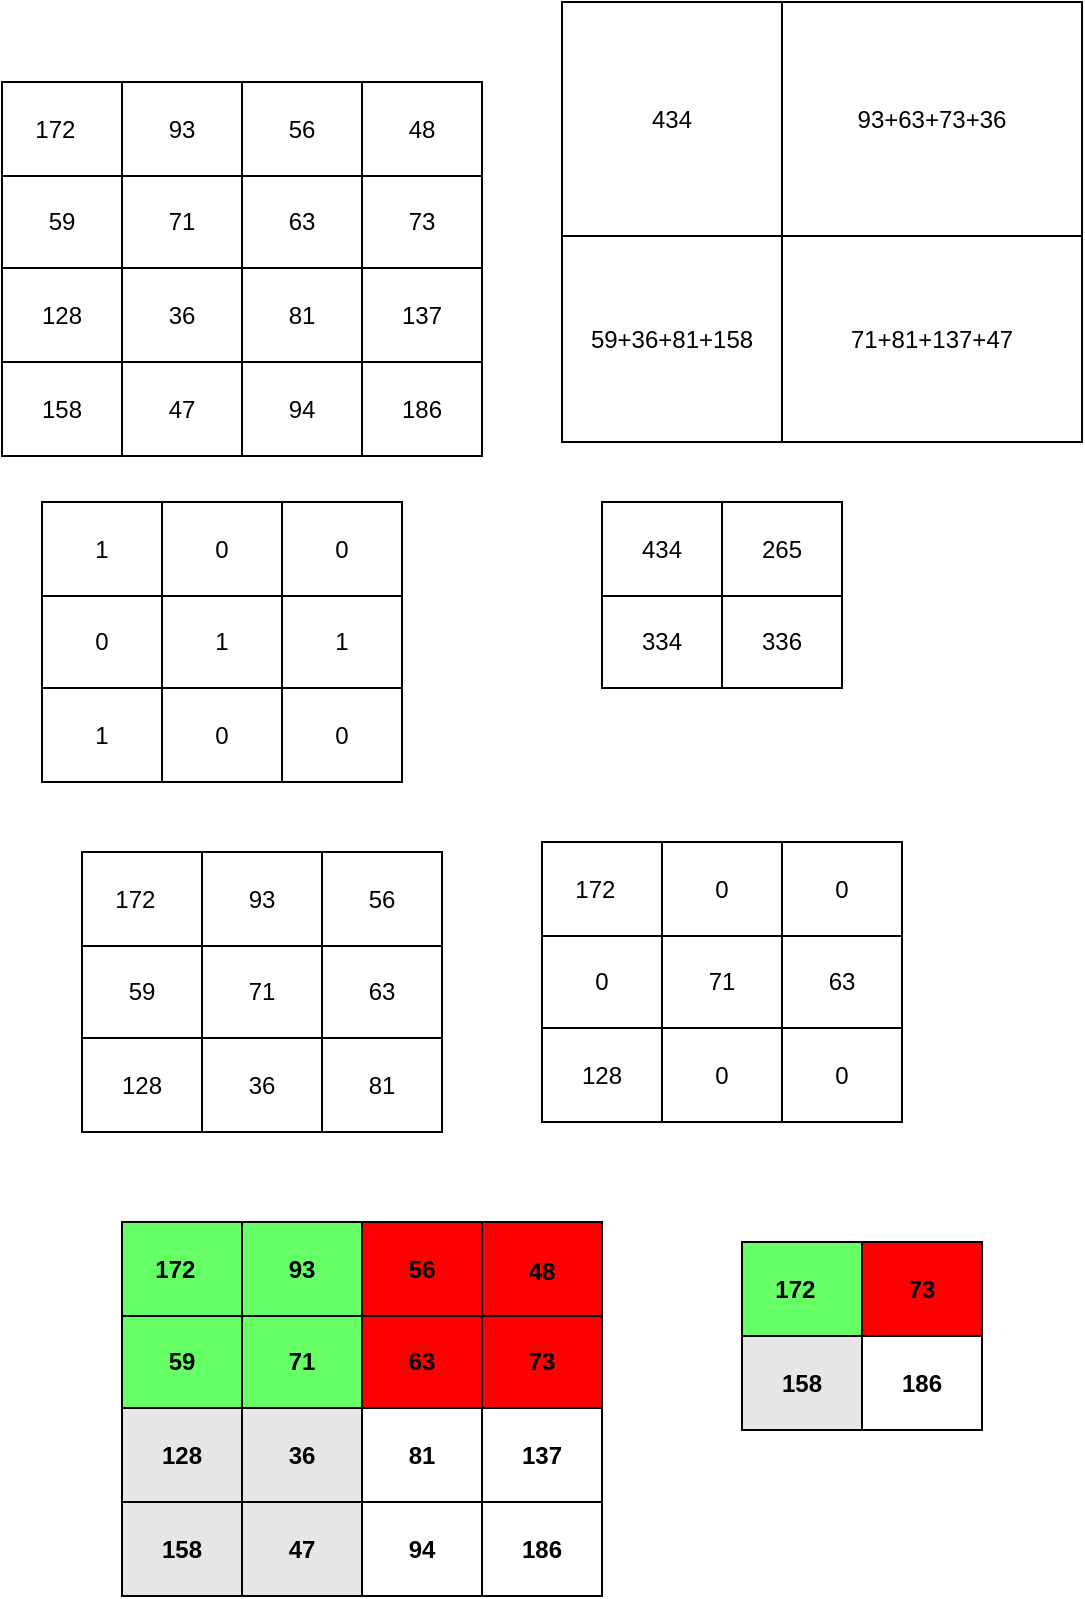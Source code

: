 <mxfile version="22.1.11" type="github">
  <diagram name="Stránka-1" id="hvEnKW7pQCv1OrW_QG7H">
    <mxGraphModel dx="464" dy="553" grid="1" gridSize="10" guides="1" tooltips="1" connect="1" arrows="1" fold="1" page="1" pageScale="1" pageWidth="827" pageHeight="1169" math="0" shadow="0">
      <root>
        <mxCell id="0" />
        <mxCell id="1" parent="0" />
        <mxCell id="FgT_NxnEqAgIfeJv-VAn-2" value="" style="childLayout=tableLayout;recursiveResize=0;shadow=0;fillColor=none;" vertex="1" parent="1">
          <mxGeometry x="90" y="200" width="180" height="140" as="geometry" />
        </mxCell>
        <mxCell id="FgT_NxnEqAgIfeJv-VAn-3" value="" style="shape=tableRow;horizontal=0;startSize=0;swimlaneHead=0;swimlaneBody=0;top=0;left=0;bottom=0;right=0;dropTarget=0;collapsible=0;recursiveResize=0;expand=0;fontStyle=0;fillColor=none;strokeColor=inherit;" vertex="1" parent="FgT_NxnEqAgIfeJv-VAn-2">
          <mxGeometry width="180" height="47" as="geometry" />
        </mxCell>
        <mxCell id="FgT_NxnEqAgIfeJv-VAn-4" value="172&lt;span style=&quot;white-space: pre;&quot;&gt;&#x9;&lt;/span&gt;" style="connectable=0;recursiveResize=0;strokeColor=inherit;fillColor=none;align=center;whiteSpace=wrap;html=1;" vertex="1" parent="FgT_NxnEqAgIfeJv-VAn-3">
          <mxGeometry width="60" height="47" as="geometry">
            <mxRectangle width="60" height="47" as="alternateBounds" />
          </mxGeometry>
        </mxCell>
        <mxCell id="FgT_NxnEqAgIfeJv-VAn-5" value="93" style="connectable=0;recursiveResize=0;strokeColor=inherit;fillColor=none;align=center;whiteSpace=wrap;html=1;" vertex="1" parent="FgT_NxnEqAgIfeJv-VAn-3">
          <mxGeometry x="60" width="60" height="47" as="geometry">
            <mxRectangle width="60" height="47" as="alternateBounds" />
          </mxGeometry>
        </mxCell>
        <mxCell id="FgT_NxnEqAgIfeJv-VAn-6" value="56" style="connectable=0;recursiveResize=0;strokeColor=inherit;fillColor=none;align=center;whiteSpace=wrap;html=1;" vertex="1" parent="FgT_NxnEqAgIfeJv-VAn-3">
          <mxGeometry x="120" width="60" height="47" as="geometry">
            <mxRectangle width="60" height="47" as="alternateBounds" />
          </mxGeometry>
        </mxCell>
        <mxCell id="FgT_NxnEqAgIfeJv-VAn-7" style="shape=tableRow;horizontal=0;startSize=0;swimlaneHead=0;swimlaneBody=0;top=0;left=0;bottom=0;right=0;dropTarget=0;collapsible=0;recursiveResize=0;expand=0;fontStyle=0;fillColor=none;strokeColor=inherit;" vertex="1" parent="FgT_NxnEqAgIfeJv-VAn-2">
          <mxGeometry y="47" width="180" height="46" as="geometry" />
        </mxCell>
        <mxCell id="FgT_NxnEqAgIfeJv-VAn-8" value="59" style="connectable=0;recursiveResize=0;strokeColor=inherit;fillColor=none;align=center;whiteSpace=wrap;html=1;" vertex="1" parent="FgT_NxnEqAgIfeJv-VAn-7">
          <mxGeometry width="60" height="46" as="geometry">
            <mxRectangle width="60" height="46" as="alternateBounds" />
          </mxGeometry>
        </mxCell>
        <mxCell id="FgT_NxnEqAgIfeJv-VAn-9" value="71" style="connectable=0;recursiveResize=0;strokeColor=inherit;fillColor=none;align=center;whiteSpace=wrap;html=1;" vertex="1" parent="FgT_NxnEqAgIfeJv-VAn-7">
          <mxGeometry x="60" width="60" height="46" as="geometry">
            <mxRectangle width="60" height="46" as="alternateBounds" />
          </mxGeometry>
        </mxCell>
        <mxCell id="FgT_NxnEqAgIfeJv-VAn-10" value="63" style="connectable=0;recursiveResize=0;strokeColor=inherit;fillColor=none;align=center;whiteSpace=wrap;html=1;" vertex="1" parent="FgT_NxnEqAgIfeJv-VAn-7">
          <mxGeometry x="120" width="60" height="46" as="geometry">
            <mxRectangle width="60" height="46" as="alternateBounds" />
          </mxGeometry>
        </mxCell>
        <mxCell id="FgT_NxnEqAgIfeJv-VAn-11" style="shape=tableRow;horizontal=0;startSize=0;swimlaneHead=0;swimlaneBody=0;top=0;left=0;bottom=0;right=0;dropTarget=0;collapsible=0;recursiveResize=0;expand=0;fontStyle=0;fillColor=none;strokeColor=inherit;" vertex="1" parent="FgT_NxnEqAgIfeJv-VAn-2">
          <mxGeometry y="93" width="180" height="47" as="geometry" />
        </mxCell>
        <mxCell id="FgT_NxnEqAgIfeJv-VAn-12" value="128" style="connectable=0;recursiveResize=0;strokeColor=inherit;fillColor=none;align=center;whiteSpace=wrap;html=1;" vertex="1" parent="FgT_NxnEqAgIfeJv-VAn-11">
          <mxGeometry width="60" height="47" as="geometry">
            <mxRectangle width="60" height="47" as="alternateBounds" />
          </mxGeometry>
        </mxCell>
        <mxCell id="FgT_NxnEqAgIfeJv-VAn-13" value="36" style="connectable=0;recursiveResize=0;strokeColor=inherit;fillColor=none;align=center;whiteSpace=wrap;html=1;" vertex="1" parent="FgT_NxnEqAgIfeJv-VAn-11">
          <mxGeometry x="60" width="60" height="47" as="geometry">
            <mxRectangle width="60" height="47" as="alternateBounds" />
          </mxGeometry>
        </mxCell>
        <mxCell id="FgT_NxnEqAgIfeJv-VAn-14" value="81" style="connectable=0;recursiveResize=0;strokeColor=inherit;fillColor=none;align=center;whiteSpace=wrap;html=1;" vertex="1" parent="FgT_NxnEqAgIfeJv-VAn-11">
          <mxGeometry x="120" width="60" height="47" as="geometry">
            <mxRectangle width="60" height="47" as="alternateBounds" />
          </mxGeometry>
        </mxCell>
        <mxCell id="FgT_NxnEqAgIfeJv-VAn-15" value="137" style="connectable=0;recursiveResize=0;strokeColor=inherit;fillColor=none;align=center;whiteSpace=wrap;html=1;" vertex="1" parent="1">
          <mxGeometry x="270" y="293" width="60" height="47" as="geometry">
            <mxRectangle width="60" height="47" as="alternateBounds" />
          </mxGeometry>
        </mxCell>
        <mxCell id="FgT_NxnEqAgIfeJv-VAn-16" value="48" style="connectable=0;recursiveResize=0;strokeColor=inherit;fillColor=none;align=center;whiteSpace=wrap;html=1;" vertex="1" parent="1">
          <mxGeometry x="270" y="200" width="60" height="47" as="geometry">
            <mxRectangle width="60" height="47" as="alternateBounds" />
          </mxGeometry>
        </mxCell>
        <mxCell id="FgT_NxnEqAgIfeJv-VAn-17" value="73" style="connectable=0;recursiveResize=0;strokeColor=inherit;fillColor=none;align=center;whiteSpace=wrap;html=1;" vertex="1" parent="1">
          <mxGeometry x="270" y="247" width="60" height="46" as="geometry">
            <mxRectangle width="60" height="46" as="alternateBounds" />
          </mxGeometry>
        </mxCell>
        <mxCell id="FgT_NxnEqAgIfeJv-VAn-18" style="shape=tableRow;horizontal=0;startSize=0;swimlaneHead=0;swimlaneBody=0;top=0;left=0;bottom=0;right=0;dropTarget=0;collapsible=0;recursiveResize=0;expand=0;fontStyle=0;fillColor=none;strokeColor=inherit;" vertex="1" parent="1">
          <mxGeometry x="90" y="340" width="180" height="47" as="geometry" />
        </mxCell>
        <mxCell id="FgT_NxnEqAgIfeJv-VAn-19" value="158" style="connectable=0;recursiveResize=0;strokeColor=inherit;fillColor=none;align=center;whiteSpace=wrap;html=1;" vertex="1" parent="FgT_NxnEqAgIfeJv-VAn-18">
          <mxGeometry width="60" height="47" as="geometry">
            <mxRectangle width="60" height="47" as="alternateBounds" />
          </mxGeometry>
        </mxCell>
        <mxCell id="FgT_NxnEqAgIfeJv-VAn-20" value="47" style="connectable=0;recursiveResize=0;strokeColor=inherit;fillColor=none;align=center;whiteSpace=wrap;html=1;" vertex="1" parent="FgT_NxnEqAgIfeJv-VAn-18">
          <mxGeometry x="60" width="60" height="47" as="geometry">
            <mxRectangle width="60" height="47" as="alternateBounds" />
          </mxGeometry>
        </mxCell>
        <mxCell id="FgT_NxnEqAgIfeJv-VAn-21" value="94" style="connectable=0;recursiveResize=0;strokeColor=inherit;fillColor=none;align=center;whiteSpace=wrap;html=1;" vertex="1" parent="FgT_NxnEqAgIfeJv-VAn-18">
          <mxGeometry x="120" width="60" height="47" as="geometry">
            <mxRectangle width="60" height="47" as="alternateBounds" />
          </mxGeometry>
        </mxCell>
        <mxCell id="FgT_NxnEqAgIfeJv-VAn-22" value="186" style="connectable=0;recursiveResize=0;strokeColor=inherit;fillColor=none;align=center;whiteSpace=wrap;html=1;" vertex="1" parent="1">
          <mxGeometry x="270" y="340" width="60" height="47" as="geometry">
            <mxRectangle width="60" height="47" as="alternateBounds" />
          </mxGeometry>
        </mxCell>
        <mxCell id="FgT_NxnEqAgIfeJv-VAn-23" value="" style="childLayout=tableLayout;recursiveResize=0;shadow=0;fillColor=none;" vertex="1" parent="1">
          <mxGeometry x="110" y="410" width="180" height="140" as="geometry" />
        </mxCell>
        <mxCell id="FgT_NxnEqAgIfeJv-VAn-24" value="" style="shape=tableRow;horizontal=0;startSize=0;swimlaneHead=0;swimlaneBody=0;top=0;left=0;bottom=0;right=0;dropTarget=0;collapsible=0;recursiveResize=0;expand=0;fontStyle=0;fillColor=none;strokeColor=inherit;" vertex="1" parent="FgT_NxnEqAgIfeJv-VAn-23">
          <mxGeometry width="180" height="47" as="geometry" />
        </mxCell>
        <mxCell id="FgT_NxnEqAgIfeJv-VAn-25" value="1" style="connectable=0;recursiveResize=0;strokeColor=inherit;fillColor=none;align=center;whiteSpace=wrap;html=1;" vertex="1" parent="FgT_NxnEqAgIfeJv-VAn-24">
          <mxGeometry width="60" height="47" as="geometry">
            <mxRectangle width="60" height="47" as="alternateBounds" />
          </mxGeometry>
        </mxCell>
        <mxCell id="FgT_NxnEqAgIfeJv-VAn-26" value="0" style="connectable=0;recursiveResize=0;strokeColor=inherit;fillColor=none;align=center;whiteSpace=wrap;html=1;" vertex="1" parent="FgT_NxnEqAgIfeJv-VAn-24">
          <mxGeometry x="60" width="60" height="47" as="geometry">
            <mxRectangle width="60" height="47" as="alternateBounds" />
          </mxGeometry>
        </mxCell>
        <mxCell id="FgT_NxnEqAgIfeJv-VAn-27" value="0" style="connectable=0;recursiveResize=0;strokeColor=inherit;fillColor=none;align=center;whiteSpace=wrap;html=1;" vertex="1" parent="FgT_NxnEqAgIfeJv-VAn-24">
          <mxGeometry x="120" width="60" height="47" as="geometry">
            <mxRectangle width="60" height="47" as="alternateBounds" />
          </mxGeometry>
        </mxCell>
        <mxCell id="FgT_NxnEqAgIfeJv-VAn-28" style="shape=tableRow;horizontal=0;startSize=0;swimlaneHead=0;swimlaneBody=0;top=0;left=0;bottom=0;right=0;dropTarget=0;collapsible=0;recursiveResize=0;expand=0;fontStyle=0;fillColor=none;strokeColor=inherit;" vertex="1" parent="FgT_NxnEqAgIfeJv-VAn-23">
          <mxGeometry y="47" width="180" height="46" as="geometry" />
        </mxCell>
        <mxCell id="FgT_NxnEqAgIfeJv-VAn-29" value="0" style="connectable=0;recursiveResize=0;strokeColor=inherit;fillColor=none;align=center;whiteSpace=wrap;html=1;" vertex="1" parent="FgT_NxnEqAgIfeJv-VAn-28">
          <mxGeometry width="60" height="46" as="geometry">
            <mxRectangle width="60" height="46" as="alternateBounds" />
          </mxGeometry>
        </mxCell>
        <mxCell id="FgT_NxnEqAgIfeJv-VAn-30" value="1" style="connectable=0;recursiveResize=0;strokeColor=inherit;fillColor=none;align=center;whiteSpace=wrap;html=1;" vertex="1" parent="FgT_NxnEqAgIfeJv-VAn-28">
          <mxGeometry x="60" width="60" height="46" as="geometry">
            <mxRectangle width="60" height="46" as="alternateBounds" />
          </mxGeometry>
        </mxCell>
        <mxCell id="FgT_NxnEqAgIfeJv-VAn-31" value="1" style="connectable=0;recursiveResize=0;strokeColor=inherit;fillColor=none;align=center;whiteSpace=wrap;html=1;" vertex="1" parent="FgT_NxnEqAgIfeJv-VAn-28">
          <mxGeometry x="120" width="60" height="46" as="geometry">
            <mxRectangle width="60" height="46" as="alternateBounds" />
          </mxGeometry>
        </mxCell>
        <mxCell id="FgT_NxnEqAgIfeJv-VAn-32" style="shape=tableRow;horizontal=0;startSize=0;swimlaneHead=0;swimlaneBody=0;top=0;left=0;bottom=0;right=0;dropTarget=0;collapsible=0;recursiveResize=0;expand=0;fontStyle=0;fillColor=none;strokeColor=inherit;" vertex="1" parent="FgT_NxnEqAgIfeJv-VAn-23">
          <mxGeometry y="93" width="180" height="47" as="geometry" />
        </mxCell>
        <mxCell id="FgT_NxnEqAgIfeJv-VAn-33" value="1" style="connectable=0;recursiveResize=0;strokeColor=inherit;fillColor=none;align=center;whiteSpace=wrap;html=1;" vertex="1" parent="FgT_NxnEqAgIfeJv-VAn-32">
          <mxGeometry width="60" height="47" as="geometry">
            <mxRectangle width="60" height="47" as="alternateBounds" />
          </mxGeometry>
        </mxCell>
        <mxCell id="FgT_NxnEqAgIfeJv-VAn-34" value="0" style="connectable=0;recursiveResize=0;strokeColor=inherit;fillColor=none;align=center;whiteSpace=wrap;html=1;" vertex="1" parent="FgT_NxnEqAgIfeJv-VAn-32">
          <mxGeometry x="60" width="60" height="47" as="geometry">
            <mxRectangle width="60" height="47" as="alternateBounds" />
          </mxGeometry>
        </mxCell>
        <mxCell id="FgT_NxnEqAgIfeJv-VAn-35" value="0" style="connectable=0;recursiveResize=0;strokeColor=inherit;fillColor=none;align=center;whiteSpace=wrap;html=1;" vertex="1" parent="FgT_NxnEqAgIfeJv-VAn-32">
          <mxGeometry x="120" width="60" height="47" as="geometry">
            <mxRectangle width="60" height="47" as="alternateBounds" />
          </mxGeometry>
        </mxCell>
        <mxCell id="FgT_NxnEqAgIfeJv-VAn-36" value="172&lt;span style=&quot;white-space: pre;&quot;&gt;&#x9;&lt;/span&gt;" style="connectable=0;recursiveResize=0;strokeColor=inherit;fillColor=none;align=center;whiteSpace=wrap;html=1;" vertex="1" parent="1">
          <mxGeometry x="130" y="585" width="60" height="47" as="geometry">
            <mxRectangle width="60" height="47" as="alternateBounds" />
          </mxGeometry>
        </mxCell>
        <mxCell id="FgT_NxnEqAgIfeJv-VAn-37" value="93" style="connectable=0;recursiveResize=0;strokeColor=inherit;fillColor=none;align=center;whiteSpace=wrap;html=1;" vertex="1" parent="1">
          <mxGeometry x="190" y="585" width="60" height="47" as="geometry">
            <mxRectangle width="60" height="47" as="alternateBounds" />
          </mxGeometry>
        </mxCell>
        <mxCell id="FgT_NxnEqAgIfeJv-VAn-38" value="56" style="connectable=0;recursiveResize=0;strokeColor=inherit;fillColor=none;align=center;whiteSpace=wrap;html=1;" vertex="1" parent="1">
          <mxGeometry x="250" y="585" width="60" height="47" as="geometry">
            <mxRectangle width="60" height="47" as="alternateBounds" />
          </mxGeometry>
        </mxCell>
        <mxCell id="FgT_NxnEqAgIfeJv-VAn-39" value="59" style="connectable=0;recursiveResize=0;strokeColor=inherit;fillColor=none;align=center;whiteSpace=wrap;html=1;" vertex="1" parent="1">
          <mxGeometry x="130" y="632" width="60" height="46" as="geometry">
            <mxRectangle width="60" height="46" as="alternateBounds" />
          </mxGeometry>
        </mxCell>
        <mxCell id="FgT_NxnEqAgIfeJv-VAn-40" value="71" style="connectable=0;recursiveResize=0;strokeColor=inherit;fillColor=none;align=center;whiteSpace=wrap;html=1;" vertex="1" parent="1">
          <mxGeometry x="190" y="632" width="60" height="46" as="geometry">
            <mxRectangle width="60" height="46" as="alternateBounds" />
          </mxGeometry>
        </mxCell>
        <mxCell id="FgT_NxnEqAgIfeJv-VAn-41" value="63" style="connectable=0;recursiveResize=0;strokeColor=inherit;fillColor=none;align=center;whiteSpace=wrap;html=1;" vertex="1" parent="1">
          <mxGeometry x="250" y="632" width="60" height="46" as="geometry">
            <mxRectangle width="60" height="46" as="alternateBounds" />
          </mxGeometry>
        </mxCell>
        <mxCell id="FgT_NxnEqAgIfeJv-VAn-42" value="128" style="connectable=0;recursiveResize=0;strokeColor=inherit;fillColor=none;align=center;whiteSpace=wrap;html=1;" vertex="1" parent="1">
          <mxGeometry x="130" y="678" width="60" height="47" as="geometry">
            <mxRectangle width="60" height="47" as="alternateBounds" />
          </mxGeometry>
        </mxCell>
        <mxCell id="FgT_NxnEqAgIfeJv-VAn-43" value="36" style="connectable=0;recursiveResize=0;strokeColor=inherit;fillColor=none;align=center;whiteSpace=wrap;html=1;" vertex="1" parent="1">
          <mxGeometry x="190" y="678" width="60" height="47" as="geometry">
            <mxRectangle width="60" height="47" as="alternateBounds" />
          </mxGeometry>
        </mxCell>
        <mxCell id="FgT_NxnEqAgIfeJv-VAn-44" value="81" style="connectable=0;recursiveResize=0;strokeColor=inherit;fillColor=none;align=center;whiteSpace=wrap;html=1;" vertex="1" parent="1">
          <mxGeometry x="250" y="678" width="60" height="47" as="geometry">
            <mxRectangle width="60" height="47" as="alternateBounds" />
          </mxGeometry>
        </mxCell>
        <mxCell id="FgT_NxnEqAgIfeJv-VAn-45" value="172&lt;span style=&quot;white-space: pre;&quot;&gt;&#x9;&lt;/span&gt;" style="connectable=0;recursiveResize=0;strokeColor=inherit;fillColor=none;align=center;whiteSpace=wrap;html=1;" vertex="1" parent="1">
          <mxGeometry x="360" y="580" width="60" height="47" as="geometry">
            <mxRectangle width="60" height="47" as="alternateBounds" />
          </mxGeometry>
        </mxCell>
        <mxCell id="FgT_NxnEqAgIfeJv-VAn-46" value="0" style="connectable=0;recursiveResize=0;strokeColor=inherit;fillColor=none;align=center;whiteSpace=wrap;html=1;" vertex="1" parent="1">
          <mxGeometry x="420" y="580" width="60" height="47" as="geometry">
            <mxRectangle width="60" height="47" as="alternateBounds" />
          </mxGeometry>
        </mxCell>
        <mxCell id="FgT_NxnEqAgIfeJv-VAn-47" value="0" style="connectable=0;recursiveResize=0;strokeColor=inherit;fillColor=none;align=center;whiteSpace=wrap;html=1;" vertex="1" parent="1">
          <mxGeometry x="480" y="580" width="60" height="47" as="geometry">
            <mxRectangle width="60" height="47" as="alternateBounds" />
          </mxGeometry>
        </mxCell>
        <mxCell id="FgT_NxnEqAgIfeJv-VAn-48" value="0" style="connectable=0;recursiveResize=0;strokeColor=inherit;fillColor=none;align=center;whiteSpace=wrap;html=1;" vertex="1" parent="1">
          <mxGeometry x="360" y="627" width="60" height="46" as="geometry">
            <mxRectangle width="60" height="46" as="alternateBounds" />
          </mxGeometry>
        </mxCell>
        <mxCell id="FgT_NxnEqAgIfeJv-VAn-49" value="71" style="connectable=0;recursiveResize=0;strokeColor=inherit;fillColor=none;align=center;whiteSpace=wrap;html=1;" vertex="1" parent="1">
          <mxGeometry x="420" y="627" width="60" height="46" as="geometry">
            <mxRectangle width="60" height="46" as="alternateBounds" />
          </mxGeometry>
        </mxCell>
        <mxCell id="FgT_NxnEqAgIfeJv-VAn-50" value="63" style="connectable=0;recursiveResize=0;strokeColor=inherit;fillColor=none;align=center;whiteSpace=wrap;html=1;" vertex="1" parent="1">
          <mxGeometry x="480" y="627" width="60" height="46" as="geometry">
            <mxRectangle width="60" height="46" as="alternateBounds" />
          </mxGeometry>
        </mxCell>
        <mxCell id="FgT_NxnEqAgIfeJv-VAn-51" value="128" style="connectable=0;recursiveResize=0;strokeColor=inherit;fillColor=none;align=center;whiteSpace=wrap;html=1;" vertex="1" parent="1">
          <mxGeometry x="360" y="673" width="60" height="47" as="geometry">
            <mxRectangle width="60" height="47" as="alternateBounds" />
          </mxGeometry>
        </mxCell>
        <mxCell id="FgT_NxnEqAgIfeJv-VAn-52" value="0" style="connectable=0;recursiveResize=0;strokeColor=inherit;fillColor=none;align=center;whiteSpace=wrap;html=1;" vertex="1" parent="1">
          <mxGeometry x="420" y="673" width="60" height="47" as="geometry">
            <mxRectangle width="60" height="47" as="alternateBounds" />
          </mxGeometry>
        </mxCell>
        <mxCell id="FgT_NxnEqAgIfeJv-VAn-53" value="0" style="connectable=0;recursiveResize=0;strokeColor=inherit;fillColor=none;align=center;whiteSpace=wrap;html=1;" vertex="1" parent="1">
          <mxGeometry x="480" y="673" width="60" height="47" as="geometry">
            <mxRectangle width="60" height="47" as="alternateBounds" />
          </mxGeometry>
        </mxCell>
        <mxCell id="FgT_NxnEqAgIfeJv-VAn-54" value="434" style="connectable=0;recursiveResize=0;strokeColor=inherit;fillColor=none;align=center;whiteSpace=wrap;html=1;" vertex="1" parent="1">
          <mxGeometry x="390" y="410" width="60" height="47" as="geometry">
            <mxRectangle width="60" height="47" as="alternateBounds" />
          </mxGeometry>
        </mxCell>
        <mxCell id="FgT_NxnEqAgIfeJv-VAn-55" value="265" style="connectable=0;recursiveResize=0;strokeColor=inherit;fillColor=none;align=center;whiteSpace=wrap;html=1;" vertex="1" parent="1">
          <mxGeometry x="450" y="410" width="60" height="47" as="geometry">
            <mxRectangle width="60" height="47" as="alternateBounds" />
          </mxGeometry>
        </mxCell>
        <mxCell id="FgT_NxnEqAgIfeJv-VAn-56" value="334" style="connectable=0;recursiveResize=0;strokeColor=inherit;fillColor=none;align=center;whiteSpace=wrap;html=1;" vertex="1" parent="1">
          <mxGeometry x="390" y="457" width="60" height="46" as="geometry">
            <mxRectangle width="60" height="46" as="alternateBounds" />
          </mxGeometry>
        </mxCell>
        <mxCell id="FgT_NxnEqAgIfeJv-VAn-57" value="336" style="connectable=0;recursiveResize=0;strokeColor=inherit;fillColor=none;align=center;whiteSpace=wrap;html=1;" vertex="1" parent="1">
          <mxGeometry x="450" y="457" width="60" height="46" as="geometry">
            <mxRectangle width="60" height="46" as="alternateBounds" />
          </mxGeometry>
        </mxCell>
        <mxCell id="FgT_NxnEqAgIfeJv-VAn-58" value="434" style="connectable=0;recursiveResize=0;strokeColor=inherit;fillColor=none;align=center;whiteSpace=wrap;html=1;" vertex="1" parent="1">
          <mxGeometry x="370" y="160" width="110" height="117" as="geometry">
            <mxRectangle width="60" height="47" as="alternateBounds" />
          </mxGeometry>
        </mxCell>
        <mxCell id="FgT_NxnEqAgIfeJv-VAn-59" value="93+63+73+36" style="connectable=0;recursiveResize=0;strokeColor=inherit;fillColor=none;align=center;whiteSpace=wrap;html=1;" vertex="1" parent="1">
          <mxGeometry x="480" y="160" width="150" height="117" as="geometry">
            <mxRectangle width="60" height="47" as="alternateBounds" />
          </mxGeometry>
        </mxCell>
        <mxCell id="FgT_NxnEqAgIfeJv-VAn-60" value="59+36+81+158" style="connectable=0;recursiveResize=0;strokeColor=inherit;fillColor=none;align=center;whiteSpace=wrap;html=1;" vertex="1" parent="1">
          <mxGeometry x="370" y="277" width="110" height="103" as="geometry">
            <mxRectangle width="60" height="46" as="alternateBounds" />
          </mxGeometry>
        </mxCell>
        <mxCell id="FgT_NxnEqAgIfeJv-VAn-61" value="71+81+137+47" style="connectable=0;recursiveResize=0;strokeColor=inherit;fillColor=none;align=center;whiteSpace=wrap;html=1;" vertex="1" parent="1">
          <mxGeometry x="480" y="277" width="150" height="103" as="geometry">
            <mxRectangle width="60" height="46" as="alternateBounds" />
          </mxGeometry>
        </mxCell>
        <mxCell id="FgT_NxnEqAgIfeJv-VAn-62" value="" style="childLayout=tableLayout;recursiveResize=0;shadow=0;fillColor=none;" vertex="1" parent="1">
          <mxGeometry x="150" y="770" width="180" height="140" as="geometry" />
        </mxCell>
        <mxCell id="FgT_NxnEqAgIfeJv-VAn-63" value="" style="shape=tableRow;horizontal=0;startSize=0;swimlaneHead=0;swimlaneBody=0;top=0;left=0;bottom=0;right=0;dropTarget=0;collapsible=0;recursiveResize=0;expand=0;fontStyle=0;fillColor=none;strokeColor=inherit;" vertex="1" parent="FgT_NxnEqAgIfeJv-VAn-62">
          <mxGeometry width="180" height="47" as="geometry" />
        </mxCell>
        <mxCell id="FgT_NxnEqAgIfeJv-VAn-64" value="&lt;b&gt;172&lt;span style=&quot;white-space: pre;&quot;&gt;&#x9;&lt;/span&gt;&lt;/b&gt;" style="connectable=0;recursiveResize=0;strokeColor=inherit;fillColor=#66FF66;align=center;whiteSpace=wrap;html=1;" vertex="1" parent="FgT_NxnEqAgIfeJv-VAn-63">
          <mxGeometry width="60" height="47" as="geometry">
            <mxRectangle width="60" height="47" as="alternateBounds" />
          </mxGeometry>
        </mxCell>
        <mxCell id="FgT_NxnEqAgIfeJv-VAn-65" value="&lt;b&gt;93&lt;/b&gt;" style="connectable=0;recursiveResize=0;strokeColor=inherit;fillColor=#66FF66;align=center;whiteSpace=wrap;html=1;" vertex="1" parent="FgT_NxnEqAgIfeJv-VAn-63">
          <mxGeometry x="60" width="60" height="47" as="geometry">
            <mxRectangle width="60" height="47" as="alternateBounds" />
          </mxGeometry>
        </mxCell>
        <mxCell id="FgT_NxnEqAgIfeJv-VAn-66" value="&lt;b&gt;56&lt;/b&gt;" style="connectable=0;recursiveResize=0;strokeColor=inherit;fillColor=#FF0000;align=center;whiteSpace=wrap;html=1;" vertex="1" parent="FgT_NxnEqAgIfeJv-VAn-63">
          <mxGeometry x="120" width="60" height="47" as="geometry">
            <mxRectangle width="60" height="47" as="alternateBounds" />
          </mxGeometry>
        </mxCell>
        <mxCell id="FgT_NxnEqAgIfeJv-VAn-67" style="shape=tableRow;horizontal=0;startSize=0;swimlaneHead=0;swimlaneBody=0;top=0;left=0;bottom=0;right=0;dropTarget=0;collapsible=0;recursiveResize=0;expand=0;fontStyle=0;fillColor=none;strokeColor=inherit;" vertex="1" parent="FgT_NxnEqAgIfeJv-VAn-62">
          <mxGeometry y="47" width="180" height="46" as="geometry" />
        </mxCell>
        <mxCell id="FgT_NxnEqAgIfeJv-VAn-68" value="&lt;b&gt;59&lt;/b&gt;" style="connectable=0;recursiveResize=0;strokeColor=inherit;fillColor=#66FF66;align=center;whiteSpace=wrap;html=1;" vertex="1" parent="FgT_NxnEqAgIfeJv-VAn-67">
          <mxGeometry width="60" height="46" as="geometry">
            <mxRectangle width="60" height="46" as="alternateBounds" />
          </mxGeometry>
        </mxCell>
        <mxCell id="FgT_NxnEqAgIfeJv-VAn-69" value="&lt;b&gt;71&lt;/b&gt;" style="connectable=0;recursiveResize=0;strokeColor=inherit;fillColor=#66FF66;align=center;whiteSpace=wrap;html=1;" vertex="1" parent="FgT_NxnEqAgIfeJv-VAn-67">
          <mxGeometry x="60" width="60" height="46" as="geometry">
            <mxRectangle width="60" height="46" as="alternateBounds" />
          </mxGeometry>
        </mxCell>
        <mxCell id="FgT_NxnEqAgIfeJv-VAn-70" value="&lt;b&gt;63&lt;/b&gt;" style="connectable=0;recursiveResize=0;strokeColor=inherit;fillColor=#FF0000;align=center;whiteSpace=wrap;html=1;" vertex="1" parent="FgT_NxnEqAgIfeJv-VAn-67">
          <mxGeometry x="120" width="60" height="46" as="geometry">
            <mxRectangle width="60" height="46" as="alternateBounds" />
          </mxGeometry>
        </mxCell>
        <mxCell id="FgT_NxnEqAgIfeJv-VAn-71" style="shape=tableRow;horizontal=0;startSize=0;swimlaneHead=0;swimlaneBody=0;top=0;left=0;bottom=0;right=0;dropTarget=0;collapsible=0;recursiveResize=0;expand=0;fontStyle=0;fillColor=none;strokeColor=inherit;" vertex="1" parent="FgT_NxnEqAgIfeJv-VAn-62">
          <mxGeometry y="93" width="180" height="47" as="geometry" />
        </mxCell>
        <mxCell id="FgT_NxnEqAgIfeJv-VAn-72" value="&lt;b&gt;128&lt;/b&gt;" style="connectable=0;recursiveResize=0;strokeColor=inherit;fillColor=#E6E6E6;align=center;whiteSpace=wrap;html=1;" vertex="1" parent="FgT_NxnEqAgIfeJv-VAn-71">
          <mxGeometry width="60" height="47" as="geometry">
            <mxRectangle width="60" height="47" as="alternateBounds" />
          </mxGeometry>
        </mxCell>
        <mxCell id="FgT_NxnEqAgIfeJv-VAn-73" value="&lt;b&gt;36&lt;/b&gt;" style="connectable=0;recursiveResize=0;strokeColor=inherit;fillColor=#E6E6E6;align=center;whiteSpace=wrap;html=1;" vertex="1" parent="FgT_NxnEqAgIfeJv-VAn-71">
          <mxGeometry x="60" width="60" height="47" as="geometry">
            <mxRectangle width="60" height="47" as="alternateBounds" />
          </mxGeometry>
        </mxCell>
        <mxCell id="FgT_NxnEqAgIfeJv-VAn-74" value="&lt;b&gt;81&lt;/b&gt;" style="connectable=0;recursiveResize=0;strokeColor=inherit;fillColor=none;align=center;whiteSpace=wrap;html=1;" vertex="1" parent="FgT_NxnEqAgIfeJv-VAn-71">
          <mxGeometry x="120" width="60" height="47" as="geometry">
            <mxRectangle width="60" height="47" as="alternateBounds" />
          </mxGeometry>
        </mxCell>
        <mxCell id="FgT_NxnEqAgIfeJv-VAn-75" value="&lt;b&gt;137&lt;/b&gt;" style="connectable=0;recursiveResize=0;strokeColor=inherit;fillColor=none;align=center;whiteSpace=wrap;html=1;" vertex="1" parent="1">
          <mxGeometry x="330" y="863" width="60" height="47" as="geometry">
            <mxRectangle width="60" height="47" as="alternateBounds" />
          </mxGeometry>
        </mxCell>
        <mxCell id="FgT_NxnEqAgIfeJv-VAn-76" value="&lt;b&gt;48&lt;/b&gt;" style="connectable=0;recursiveResize=0;strokeColor=inherit;fillColor=#FF0000;align=center;whiteSpace=wrap;html=1;" vertex="1" parent="1">
          <mxGeometry x="330" y="770" width="60" height="50" as="geometry">
            <mxRectangle width="60" height="47" as="alternateBounds" />
          </mxGeometry>
        </mxCell>
        <mxCell id="FgT_NxnEqAgIfeJv-VAn-77" value="&lt;b&gt;73&lt;/b&gt;" style="connectable=0;recursiveResize=0;strokeColor=inherit;fillColor=#FF0000;align=center;whiteSpace=wrap;html=1;" vertex="1" parent="1">
          <mxGeometry x="330" y="817" width="60" height="46" as="geometry">
            <mxRectangle width="60" height="46" as="alternateBounds" />
          </mxGeometry>
        </mxCell>
        <mxCell id="FgT_NxnEqAgIfeJv-VAn-78" style="shape=tableRow;horizontal=0;startSize=0;swimlaneHead=0;swimlaneBody=0;top=0;left=0;bottom=0;right=0;dropTarget=0;collapsible=0;recursiveResize=0;expand=0;fontStyle=0;fillColor=none;strokeColor=inherit;" vertex="1" parent="1">
          <mxGeometry x="150" y="910" width="180" height="47" as="geometry" />
        </mxCell>
        <mxCell id="FgT_NxnEqAgIfeJv-VAn-79" value="&lt;b&gt;158&lt;/b&gt;" style="connectable=0;recursiveResize=0;strokeColor=inherit;fillColor=#E6E6E6;align=center;whiteSpace=wrap;html=1;" vertex="1" parent="FgT_NxnEqAgIfeJv-VAn-78">
          <mxGeometry width="60" height="47" as="geometry">
            <mxRectangle width="60" height="47" as="alternateBounds" />
          </mxGeometry>
        </mxCell>
        <mxCell id="FgT_NxnEqAgIfeJv-VAn-80" value="&lt;b&gt;47&lt;/b&gt;" style="connectable=0;recursiveResize=0;strokeColor=inherit;fillColor=#E6E6E6;align=center;whiteSpace=wrap;html=1;" vertex="1" parent="FgT_NxnEqAgIfeJv-VAn-78">
          <mxGeometry x="60" width="60" height="47" as="geometry">
            <mxRectangle width="60" height="47" as="alternateBounds" />
          </mxGeometry>
        </mxCell>
        <mxCell id="FgT_NxnEqAgIfeJv-VAn-81" value="&lt;b&gt;94&lt;/b&gt;" style="connectable=0;recursiveResize=0;strokeColor=inherit;fillColor=none;align=center;whiteSpace=wrap;html=1;" vertex="1" parent="FgT_NxnEqAgIfeJv-VAn-78">
          <mxGeometry x="120" width="60" height="47" as="geometry">
            <mxRectangle width="60" height="47" as="alternateBounds" />
          </mxGeometry>
        </mxCell>
        <mxCell id="FgT_NxnEqAgIfeJv-VAn-82" value="&lt;b&gt;186&lt;/b&gt;" style="connectable=0;recursiveResize=0;strokeColor=inherit;fillColor=none;align=center;whiteSpace=wrap;html=1;" vertex="1" parent="1">
          <mxGeometry x="330" y="910" width="60" height="47" as="geometry">
            <mxRectangle width="60" height="47" as="alternateBounds" />
          </mxGeometry>
        </mxCell>
        <mxCell id="FgT_NxnEqAgIfeJv-VAn-83" value="&lt;b&gt;172&lt;span style=&quot;white-space: pre;&quot;&gt;&#x9;&lt;/span&gt;&lt;/b&gt;" style="connectable=0;recursiveResize=0;strokeColor=inherit;fillColor=#66FF66;align=center;whiteSpace=wrap;html=1;" vertex="1" parent="1">
          <mxGeometry x="460" y="780" width="60" height="47" as="geometry">
            <mxRectangle width="60" height="47" as="alternateBounds" />
          </mxGeometry>
        </mxCell>
        <mxCell id="FgT_NxnEqAgIfeJv-VAn-84" value="&lt;b&gt;73&lt;/b&gt;" style="connectable=0;recursiveResize=0;strokeColor=inherit;fillColor=#FF0000;align=center;whiteSpace=wrap;html=1;" vertex="1" parent="1">
          <mxGeometry x="520" y="780" width="60" height="47" as="geometry">
            <mxRectangle width="60" height="46" as="alternateBounds" />
          </mxGeometry>
        </mxCell>
        <mxCell id="FgT_NxnEqAgIfeJv-VAn-85" value="&lt;b&gt;158&lt;/b&gt;" style="connectable=0;recursiveResize=0;strokeColor=inherit;fillColor=#E6E6E6;align=center;whiteSpace=wrap;html=1;" vertex="1" parent="1">
          <mxGeometry x="460" y="827" width="60" height="47" as="geometry">
            <mxRectangle width="60" height="47" as="alternateBounds" />
          </mxGeometry>
        </mxCell>
        <mxCell id="FgT_NxnEqAgIfeJv-VAn-86" value="&lt;b&gt;186&lt;/b&gt;" style="connectable=0;recursiveResize=0;strokeColor=inherit;fillColor=none;align=center;whiteSpace=wrap;html=1;" vertex="1" parent="1">
          <mxGeometry x="520" y="827" width="60" height="47" as="geometry">
            <mxRectangle width="60" height="47" as="alternateBounds" />
          </mxGeometry>
        </mxCell>
      </root>
    </mxGraphModel>
  </diagram>
</mxfile>
